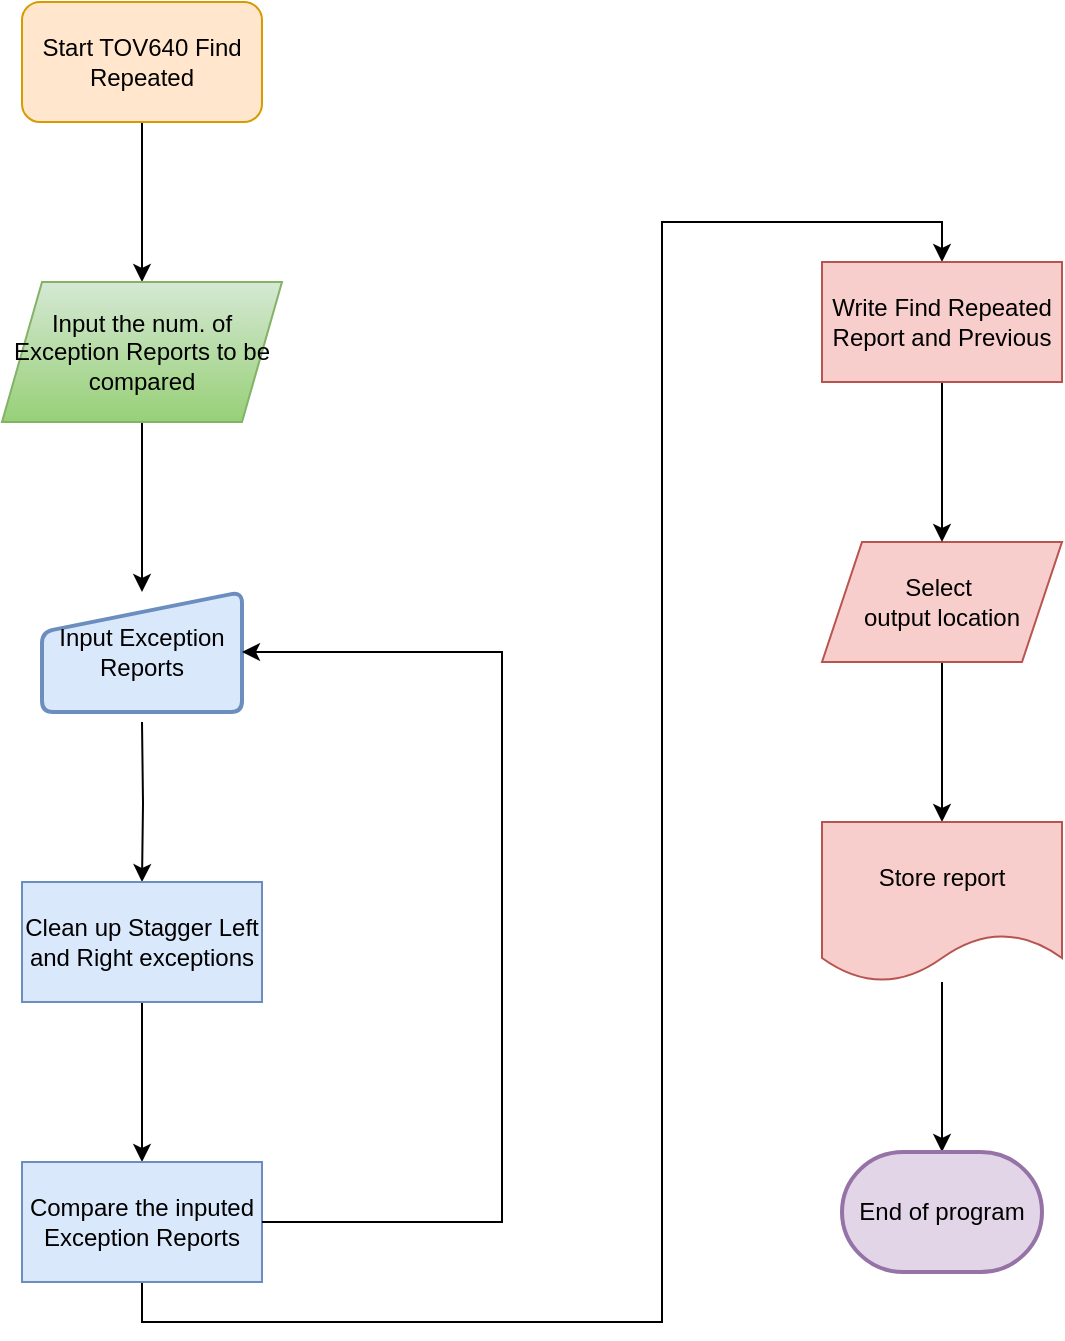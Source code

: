 <mxfile version="24.7.7">
  <diagram name="Page-1" id="f1kS_WjRXTSB36JPE9DX">
    <mxGraphModel dx="1434" dy="698" grid="1" gridSize="10" guides="1" tooltips="1" connect="1" arrows="1" fold="1" page="1" pageScale="1" pageWidth="850" pageHeight="1100" math="0" shadow="0">
      <root>
        <mxCell id="0" />
        <mxCell id="1" parent="0" />
        <mxCell id="1_0AQLg7BzT4BThvijTp-6" style="edgeStyle=orthogonalEdgeStyle;rounded=0;orthogonalLoop=1;jettySize=auto;html=1;exitX=0.5;exitY=1;exitDx=0;exitDy=0;" edge="1" parent="1" source="1_0AQLg7BzT4BThvijTp-1" target="1_0AQLg7BzT4BThvijTp-2">
          <mxGeometry relative="1" as="geometry" />
        </mxCell>
        <mxCell id="1_0AQLg7BzT4BThvijTp-1" value="Start TOV640 Find Repeated" style="rounded=1;whiteSpace=wrap;html=1;fillColor=#ffe6cc;strokeColor=#d79b00;" vertex="1" parent="1">
          <mxGeometry x="80" y="40" width="120" height="60" as="geometry" />
        </mxCell>
        <mxCell id="1_0AQLg7BzT4BThvijTp-14" value="" style="edgeStyle=orthogonalEdgeStyle;rounded=0;orthogonalLoop=1;jettySize=auto;html=1;" edge="1" parent="1" source="1_0AQLg7BzT4BThvijTp-2" target="1_0AQLg7BzT4BThvijTp-12">
          <mxGeometry relative="1" as="geometry" />
        </mxCell>
        <mxCell id="1_0AQLg7BzT4BThvijTp-2" value="Input the num. of Exception Reports to be compared" style="shape=parallelogram;perimeter=parallelogramPerimeter;whiteSpace=wrap;html=1;fixedSize=1;fillColor=#d5e8d4;gradientColor=#97d077;strokeColor=#82b366;" vertex="1" parent="1">
          <mxGeometry x="70" y="180" width="140" height="70" as="geometry" />
        </mxCell>
        <mxCell id="1_0AQLg7BzT4BThvijTp-8" value="" style="edgeStyle=orthogonalEdgeStyle;rounded=0;orthogonalLoop=1;jettySize=auto;html=1;" edge="1" parent="1" target="1_0AQLg7BzT4BThvijTp-4">
          <mxGeometry relative="1" as="geometry">
            <mxPoint x="140" y="400" as="sourcePoint" />
          </mxGeometry>
        </mxCell>
        <mxCell id="1_0AQLg7BzT4BThvijTp-9" value="" style="edgeStyle=orthogonalEdgeStyle;rounded=0;orthogonalLoop=1;jettySize=auto;html=1;" edge="1" parent="1" source="1_0AQLg7BzT4BThvijTp-4" target="1_0AQLg7BzT4BThvijTp-5">
          <mxGeometry relative="1" as="geometry" />
        </mxCell>
        <mxCell id="1_0AQLg7BzT4BThvijTp-4" value="Clean up Stagger Left and Right exceptions" style="rounded=0;whiteSpace=wrap;html=1;fillColor=#dae8fc;strokeColor=#6c8ebf;" vertex="1" parent="1">
          <mxGeometry x="80" y="480" width="120" height="60" as="geometry" />
        </mxCell>
        <mxCell id="1_0AQLg7BzT4BThvijTp-26" style="edgeStyle=orthogonalEdgeStyle;rounded=0;orthogonalLoop=1;jettySize=auto;html=1;exitX=0.5;exitY=1;exitDx=0;exitDy=0;entryX=0.5;entryY=0;entryDx=0;entryDy=0;" edge="1" parent="1" source="1_0AQLg7BzT4BThvijTp-5" target="1_0AQLg7BzT4BThvijTp-25">
          <mxGeometry relative="1" as="geometry">
            <Array as="points">
              <mxPoint x="140" y="700" />
              <mxPoint x="400" y="700" />
              <mxPoint x="400" y="150" />
              <mxPoint x="540" y="150" />
            </Array>
          </mxGeometry>
        </mxCell>
        <mxCell id="1_0AQLg7BzT4BThvijTp-5" value="Compare the inputed Exception Reports" style="rounded=0;whiteSpace=wrap;html=1;fillColor=#dae8fc;strokeColor=#6c8ebf;" vertex="1" parent="1">
          <mxGeometry x="80" y="620" width="120" height="60" as="geometry" />
        </mxCell>
        <mxCell id="1_0AQLg7BzT4BThvijTp-12" value="Input Exception Reports" style="html=1;strokeWidth=2;shape=manualInput;whiteSpace=wrap;rounded=1;size=20;arcSize=11;fillColor=#dae8fc;strokeColor=#6c8ebf;" vertex="1" parent="1">
          <mxGeometry x="90" y="335" width="100" height="60" as="geometry" />
        </mxCell>
        <mxCell id="1_0AQLg7BzT4BThvijTp-16" value="" style="endArrow=classic;html=1;rounded=0;exitX=1;exitY=0.5;exitDx=0;exitDy=0;entryX=1;entryY=0.5;entryDx=0;entryDy=0;" edge="1" parent="1" source="1_0AQLg7BzT4BThvijTp-5" target="1_0AQLg7BzT4BThvijTp-12">
          <mxGeometry width="50" height="50" relative="1" as="geometry">
            <mxPoint x="330" y="640" as="sourcePoint" />
            <mxPoint x="380" y="590" as="targetPoint" />
            <Array as="points">
              <mxPoint x="320" y="650" />
              <mxPoint x="320" y="365" />
            </Array>
          </mxGeometry>
        </mxCell>
        <mxCell id="1_0AQLg7BzT4BThvijTp-20" value="" style="edgeStyle=orthogonalEdgeStyle;rounded=0;orthogonalLoop=1;jettySize=auto;html=1;" edge="1" parent="1" source="1_0AQLg7BzT4BThvijTp-17">
          <mxGeometry relative="1" as="geometry">
            <mxPoint x="540" y="450" as="targetPoint" />
          </mxGeometry>
        </mxCell>
        <mxCell id="1_0AQLg7BzT4BThvijTp-17" value="Select&amp;nbsp;&lt;div&gt;&lt;span style=&quot;background-color: initial;&quot;&gt;output location&lt;/span&gt;&lt;/div&gt;" style="shape=parallelogram;perimeter=parallelogramPerimeter;whiteSpace=wrap;html=1;fixedSize=1;fillColor=#f8cecc;strokeColor=#b85450;" vertex="1" parent="1">
          <mxGeometry x="480" y="310" width="120" height="60" as="geometry" />
        </mxCell>
        <mxCell id="1_0AQLg7BzT4BThvijTp-24" value="" style="edgeStyle=orthogonalEdgeStyle;rounded=0;orthogonalLoop=1;jettySize=auto;html=1;" edge="1" parent="1" source="1_0AQLg7BzT4BThvijTp-21" target="1_0AQLg7BzT4BThvijTp-23">
          <mxGeometry relative="1" as="geometry" />
        </mxCell>
        <mxCell id="1_0AQLg7BzT4BThvijTp-21" value="Store report" style="shape=document;whiteSpace=wrap;html=1;boundedLbl=1;fillColor=#f8cecc;strokeColor=#b85450;" vertex="1" parent="1">
          <mxGeometry x="480" y="450" width="120" height="80" as="geometry" />
        </mxCell>
        <mxCell id="1_0AQLg7BzT4BThvijTp-23" value="End of program" style="strokeWidth=2;html=1;shape=mxgraph.flowchart.terminator;whiteSpace=wrap;fillColor=#e1d5e7;strokeColor=#9673a6;" vertex="1" parent="1">
          <mxGeometry x="490" y="615" width="100" height="60" as="geometry" />
        </mxCell>
        <mxCell id="1_0AQLg7BzT4BThvijTp-27" value="" style="edgeStyle=orthogonalEdgeStyle;rounded=0;orthogonalLoop=1;jettySize=auto;html=1;" edge="1" parent="1" source="1_0AQLg7BzT4BThvijTp-25" target="1_0AQLg7BzT4BThvijTp-17">
          <mxGeometry relative="1" as="geometry" />
        </mxCell>
        <mxCell id="1_0AQLg7BzT4BThvijTp-25" value="Write Find Repeated Report and Previous" style="rounded=0;whiteSpace=wrap;html=1;fillColor=#f8cecc;strokeColor=#b85450;" vertex="1" parent="1">
          <mxGeometry x="480" y="170" width="120" height="60" as="geometry" />
        </mxCell>
      </root>
    </mxGraphModel>
  </diagram>
</mxfile>
